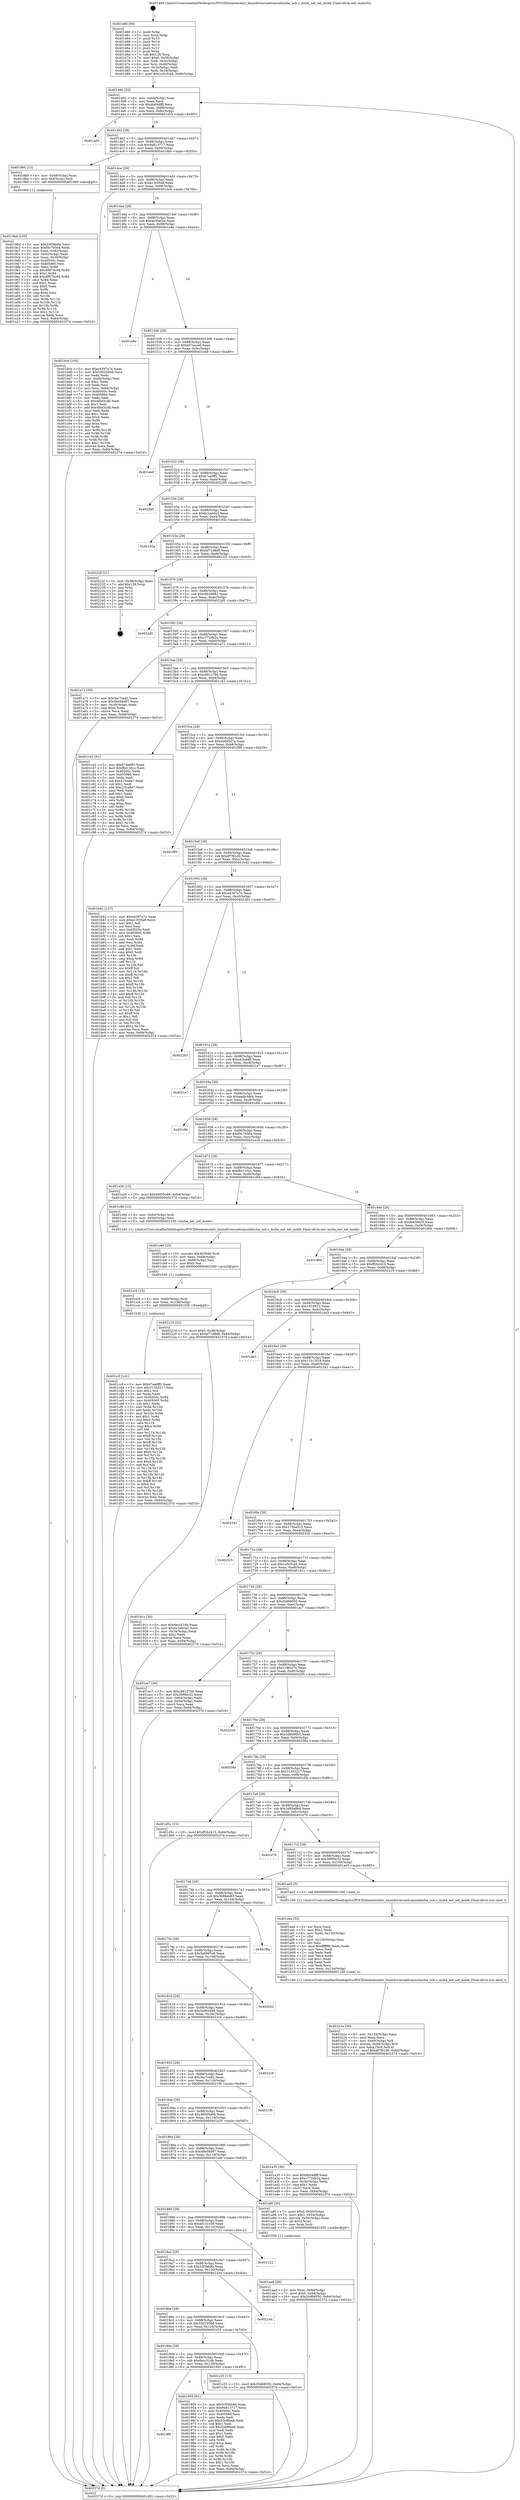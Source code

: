 digraph "0x401460" {
  label = "0x401460 (/mnt/c/Users/mathe/Desktop/tcc/POCII/binaries/extr_linuxdriversnetcanusbmcba_usb.c_mcba_net_set_mode_Final-ollvm.out::main(0))"
  labelloc = "t"
  node[shape=record]

  Entry [label="",width=0.3,height=0.3,shape=circle,fillcolor=black,style=filled]
  "0x401492" [label="{
     0x401492 [32]\l
     | [instrs]\l
     &nbsp;&nbsp;0x401492 \<+6\>: mov -0x84(%rbp),%eax\l
     &nbsp;&nbsp;0x401498 \<+2\>: mov %eax,%ecx\l
     &nbsp;&nbsp;0x40149a \<+6\>: sub $0x8b04dfff,%ecx\l
     &nbsp;&nbsp;0x4014a0 \<+6\>: mov %eax,-0x88(%rbp)\l
     &nbsp;&nbsp;0x4014a6 \<+6\>: mov %ecx,-0x8c(%rbp)\l
     &nbsp;&nbsp;0x4014ac \<+6\>: je 0000000000401a53 \<main+0x5f3\>\l
  }"]
  "0x401a53" [label="{
     0x401a53\l
  }", style=dashed]
  "0x4014b2" [label="{
     0x4014b2 [28]\l
     | [instrs]\l
     &nbsp;&nbsp;0x4014b2 \<+5\>: jmp 00000000004014b7 \<main+0x57\>\l
     &nbsp;&nbsp;0x4014b7 \<+6\>: mov -0x88(%rbp),%eax\l
     &nbsp;&nbsp;0x4014bd \<+5\>: sub $0x9a813717,%eax\l
     &nbsp;&nbsp;0x4014c2 \<+6\>: mov %eax,-0x90(%rbp)\l
     &nbsp;&nbsp;0x4014c8 \<+6\>: je 00000000004019b0 \<main+0x550\>\l
  }"]
  Exit [label="",width=0.3,height=0.3,shape=circle,fillcolor=black,style=filled,peripheries=2]
  "0x4019b0" [label="{
     0x4019b0 [13]\l
     | [instrs]\l
     &nbsp;&nbsp;0x4019b0 \<+4\>: mov -0x48(%rbp),%rax\l
     &nbsp;&nbsp;0x4019b4 \<+4\>: mov 0x8(%rax),%rdi\l
     &nbsp;&nbsp;0x4019b8 \<+5\>: call 0000000000401060 \<atoi@plt\>\l
     | [calls]\l
     &nbsp;&nbsp;0x401060 \{1\} (unknown)\l
  }"]
  "0x4014ce" [label="{
     0x4014ce [28]\l
     | [instrs]\l
     &nbsp;&nbsp;0x4014ce \<+5\>: jmp 00000000004014d3 \<main+0x73\>\l
     &nbsp;&nbsp;0x4014d3 \<+6\>: mov -0x88(%rbp),%eax\l
     &nbsp;&nbsp;0x4014d9 \<+5\>: sub $0xa13f35a6,%eax\l
     &nbsp;&nbsp;0x4014de \<+6\>: mov %eax,-0x94(%rbp)\l
     &nbsp;&nbsp;0x4014e4 \<+6\>: je 0000000000401bcb \<main+0x76b\>\l
  }"]
  "0x401ccf" [label="{
     0x401ccf [141]\l
     | [instrs]\l
     &nbsp;&nbsp;0x401ccf \<+5\>: mov $0xb7aa9ff1,%eax\l
     &nbsp;&nbsp;0x401cd4 \<+5\>: mov $0x31353217,%esi\l
     &nbsp;&nbsp;0x401cd9 \<+2\>: mov $0x1,%cl\l
     &nbsp;&nbsp;0x401cdb \<+2\>: xor %edx,%edx\l
     &nbsp;&nbsp;0x401cdd \<+8\>: mov 0x40505c,%r8d\l
     &nbsp;&nbsp;0x401ce5 \<+8\>: mov 0x405060,%r9d\l
     &nbsp;&nbsp;0x401ced \<+3\>: sub $0x1,%edx\l
     &nbsp;&nbsp;0x401cf0 \<+3\>: mov %r8d,%r10d\l
     &nbsp;&nbsp;0x401cf3 \<+3\>: add %edx,%r10d\l
     &nbsp;&nbsp;0x401cf6 \<+4\>: imul %r10d,%r8d\l
     &nbsp;&nbsp;0x401cfa \<+4\>: and $0x1,%r8d\l
     &nbsp;&nbsp;0x401cfe \<+4\>: cmp $0x0,%r8d\l
     &nbsp;&nbsp;0x401d02 \<+4\>: sete %r11b\l
     &nbsp;&nbsp;0x401d06 \<+4\>: cmp $0xa,%r9d\l
     &nbsp;&nbsp;0x401d0a \<+3\>: setl %bl\l
     &nbsp;&nbsp;0x401d0d \<+3\>: mov %r11b,%r14b\l
     &nbsp;&nbsp;0x401d10 \<+4\>: xor $0xff,%r14b\l
     &nbsp;&nbsp;0x401d14 \<+3\>: mov %bl,%r15b\l
     &nbsp;&nbsp;0x401d17 \<+4\>: xor $0xff,%r15b\l
     &nbsp;&nbsp;0x401d1b \<+3\>: xor $0x0,%cl\l
     &nbsp;&nbsp;0x401d1e \<+3\>: mov %r14b,%r12b\l
     &nbsp;&nbsp;0x401d21 \<+4\>: and $0x0,%r12b\l
     &nbsp;&nbsp;0x401d25 \<+3\>: and %cl,%r11b\l
     &nbsp;&nbsp;0x401d28 \<+3\>: mov %r15b,%r13b\l
     &nbsp;&nbsp;0x401d2b \<+4\>: and $0x0,%r13b\l
     &nbsp;&nbsp;0x401d2f \<+2\>: and %cl,%bl\l
     &nbsp;&nbsp;0x401d31 \<+3\>: or %r11b,%r12b\l
     &nbsp;&nbsp;0x401d34 \<+3\>: or %bl,%r13b\l
     &nbsp;&nbsp;0x401d37 \<+3\>: xor %r13b,%r12b\l
     &nbsp;&nbsp;0x401d3a \<+3\>: or %r15b,%r14b\l
     &nbsp;&nbsp;0x401d3d \<+4\>: xor $0xff,%r14b\l
     &nbsp;&nbsp;0x401d41 \<+3\>: or $0x0,%cl\l
     &nbsp;&nbsp;0x401d44 \<+3\>: and %cl,%r14b\l
     &nbsp;&nbsp;0x401d47 \<+3\>: or %r14b,%r12b\l
     &nbsp;&nbsp;0x401d4a \<+4\>: test $0x1,%r12b\l
     &nbsp;&nbsp;0x401d4e \<+3\>: cmovne %esi,%eax\l
     &nbsp;&nbsp;0x401d51 \<+6\>: mov %eax,-0x84(%rbp)\l
     &nbsp;&nbsp;0x401d57 \<+5\>: jmp 000000000040237d \<main+0xf1d\>\l
  }"]
  "0x401bcb" [label="{
     0x401bcb [104]\l
     | [instrs]\l
     &nbsp;&nbsp;0x401bcb \<+5\>: mov $0xe4397a7e,%eax\l
     &nbsp;&nbsp;0x401bd0 \<+5\>: mov $0x55020568,%ecx\l
     &nbsp;&nbsp;0x401bd5 \<+2\>: xor %edx,%edx\l
     &nbsp;&nbsp;0x401bd7 \<+3\>: mov -0x64(%rbp),%esi\l
     &nbsp;&nbsp;0x401bda \<+3\>: sub $0x1,%edx\l
     &nbsp;&nbsp;0x401bdd \<+2\>: sub %edx,%esi\l
     &nbsp;&nbsp;0x401bdf \<+3\>: mov %esi,-0x64(%rbp)\l
     &nbsp;&nbsp;0x401be2 \<+7\>: mov 0x40505c,%edx\l
     &nbsp;&nbsp;0x401be9 \<+7\>: mov 0x405060,%esi\l
     &nbsp;&nbsp;0x401bf0 \<+2\>: mov %edx,%edi\l
     &nbsp;&nbsp;0x401bf2 \<+6\>: sub $0x48bf3cd6,%edi\l
     &nbsp;&nbsp;0x401bf8 \<+3\>: sub $0x1,%edi\l
     &nbsp;&nbsp;0x401bfb \<+6\>: add $0x48bf3cd6,%edi\l
     &nbsp;&nbsp;0x401c01 \<+3\>: imul %edi,%edx\l
     &nbsp;&nbsp;0x401c04 \<+3\>: and $0x1,%edx\l
     &nbsp;&nbsp;0x401c07 \<+3\>: cmp $0x0,%edx\l
     &nbsp;&nbsp;0x401c0a \<+4\>: sete %r8b\l
     &nbsp;&nbsp;0x401c0e \<+3\>: cmp $0xa,%esi\l
     &nbsp;&nbsp;0x401c11 \<+4\>: setl %r9b\l
     &nbsp;&nbsp;0x401c15 \<+3\>: mov %r8b,%r10b\l
     &nbsp;&nbsp;0x401c18 \<+3\>: and %r9b,%r10b\l
     &nbsp;&nbsp;0x401c1b \<+3\>: xor %r9b,%r8b\l
     &nbsp;&nbsp;0x401c1e \<+3\>: or %r8b,%r10b\l
     &nbsp;&nbsp;0x401c21 \<+4\>: test $0x1,%r10b\l
     &nbsp;&nbsp;0x401c25 \<+3\>: cmovne %ecx,%eax\l
     &nbsp;&nbsp;0x401c28 \<+6\>: mov %eax,-0x84(%rbp)\l
     &nbsp;&nbsp;0x401c2e \<+5\>: jmp 000000000040237d \<main+0xf1d\>\l
  }"]
  "0x4014ea" [label="{
     0x4014ea [28]\l
     | [instrs]\l
     &nbsp;&nbsp;0x4014ea \<+5\>: jmp 00000000004014ef \<main+0x8f\>\l
     &nbsp;&nbsp;0x4014ef \<+6\>: mov -0x88(%rbp),%eax\l
     &nbsp;&nbsp;0x4014f5 \<+5\>: sub $0xab3f462e,%eax\l
     &nbsp;&nbsp;0x4014fa \<+6\>: mov %eax,-0x98(%rbp)\l
     &nbsp;&nbsp;0x401500 \<+6\>: je 0000000000401e8e \<main+0xa2e\>\l
  }"]
  "0x401cc0" [label="{
     0x401cc0 [15]\l
     | [instrs]\l
     &nbsp;&nbsp;0x401cc0 \<+4\>: mov -0x60(%rbp),%rdi\l
     &nbsp;&nbsp;0x401cc4 \<+6\>: mov %eax,-0x138(%rbp)\l
     &nbsp;&nbsp;0x401cca \<+5\>: call 0000000000401030 \<free@plt\>\l
     | [calls]\l
     &nbsp;&nbsp;0x401030 \{1\} (unknown)\l
  }"]
  "0x401e8e" [label="{
     0x401e8e\l
  }", style=dashed]
  "0x401506" [label="{
     0x401506 [28]\l
     | [instrs]\l
     &nbsp;&nbsp;0x401506 \<+5\>: jmp 000000000040150b \<main+0xab\>\l
     &nbsp;&nbsp;0x40150b \<+6\>: mov -0x88(%rbp),%eax\l
     &nbsp;&nbsp;0x401511 \<+5\>: sub $0xb07eece6,%eax\l
     &nbsp;&nbsp;0x401516 \<+6\>: mov %eax,-0x9c(%rbp)\l
     &nbsp;&nbsp;0x40151c \<+6\>: je 0000000000401ee9 \<main+0xa89\>\l
  }"]
  "0x401ca9" [label="{
     0x401ca9 [23]\l
     | [instrs]\l
     &nbsp;&nbsp;0x401ca9 \<+10\>: movabs $0x4030d6,%rdi\l
     &nbsp;&nbsp;0x401cb3 \<+3\>: mov %eax,-0x68(%rbp)\l
     &nbsp;&nbsp;0x401cb6 \<+3\>: mov -0x68(%rbp),%esi\l
     &nbsp;&nbsp;0x401cb9 \<+2\>: mov $0x0,%al\l
     &nbsp;&nbsp;0x401cbb \<+5\>: call 0000000000401040 \<printf@plt\>\l
     | [calls]\l
     &nbsp;&nbsp;0x401040 \{1\} (unknown)\l
  }"]
  "0x401ee9" [label="{
     0x401ee9\l
  }", style=dashed]
  "0x401522" [label="{
     0x401522 [28]\l
     | [instrs]\l
     &nbsp;&nbsp;0x401522 \<+5\>: jmp 0000000000401527 \<main+0xc7\>\l
     &nbsp;&nbsp;0x401527 \<+6\>: mov -0x88(%rbp),%eax\l
     &nbsp;&nbsp;0x40152d \<+5\>: sub $0xb7aa9ff1,%eax\l
     &nbsp;&nbsp;0x401532 \<+6\>: mov %eax,-0xa0(%rbp)\l
     &nbsp;&nbsp;0x401538 \<+6\>: je 0000000000402285 \<main+0xe25\>\l
  }"]
  "0x401b1e" [label="{
     0x401b1e [36]\l
     | [instrs]\l
     &nbsp;&nbsp;0x401b1e \<+6\>: mov -0x134(%rbp),%ecx\l
     &nbsp;&nbsp;0x401b24 \<+3\>: imul %eax,%ecx\l
     &nbsp;&nbsp;0x401b27 \<+4\>: mov -0x60(%rbp),%r8\l
     &nbsp;&nbsp;0x401b2b \<+4\>: movslq -0x64(%rbp),%r9\l
     &nbsp;&nbsp;0x401b2f \<+4\>: mov %ecx,(%r8,%r9,4)\l
     &nbsp;&nbsp;0x401b33 \<+10\>: movl $0xdf7f61d0,-0x84(%rbp)\l
     &nbsp;&nbsp;0x401b3d \<+5\>: jmp 000000000040237d \<main+0xf1d\>\l
  }"]
  "0x402285" [label="{
     0x402285\l
  }", style=dashed]
  "0x40153e" [label="{
     0x40153e [28]\l
     | [instrs]\l
     &nbsp;&nbsp;0x40153e \<+5\>: jmp 0000000000401543 \<main+0xe3\>\l
     &nbsp;&nbsp;0x401543 \<+6\>: mov -0x88(%rbp),%eax\l
     &nbsp;&nbsp;0x401549 \<+5\>: sub $0xbc2ab0a2,%eax\l
     &nbsp;&nbsp;0x40154e \<+6\>: mov %eax,-0xa4(%rbp)\l
     &nbsp;&nbsp;0x401554 \<+6\>: je 000000000040193a \<main+0x4da\>\l
  }"]
  "0x401aea" [label="{
     0x401aea [52]\l
     | [instrs]\l
     &nbsp;&nbsp;0x401aea \<+2\>: xor %ecx,%ecx\l
     &nbsp;&nbsp;0x401aec \<+5\>: mov $0x2,%edx\l
     &nbsp;&nbsp;0x401af1 \<+6\>: mov %edx,-0x130(%rbp)\l
     &nbsp;&nbsp;0x401af7 \<+1\>: cltd\l
     &nbsp;&nbsp;0x401af8 \<+6\>: mov -0x130(%rbp),%esi\l
     &nbsp;&nbsp;0x401afe \<+2\>: idiv %esi\l
     &nbsp;&nbsp;0x401b00 \<+6\>: imul $0xfffffffe,%edx,%edx\l
     &nbsp;&nbsp;0x401b06 \<+2\>: mov %ecx,%edi\l
     &nbsp;&nbsp;0x401b08 \<+2\>: sub %edx,%edi\l
     &nbsp;&nbsp;0x401b0a \<+2\>: mov %ecx,%edx\l
     &nbsp;&nbsp;0x401b0c \<+3\>: sub $0x1,%edx\l
     &nbsp;&nbsp;0x401b0f \<+2\>: add %edx,%edi\l
     &nbsp;&nbsp;0x401b11 \<+2\>: sub %edi,%ecx\l
     &nbsp;&nbsp;0x401b13 \<+6\>: mov %ecx,-0x134(%rbp)\l
     &nbsp;&nbsp;0x401b19 \<+5\>: call 0000000000401160 \<next_i\>\l
     | [calls]\l
     &nbsp;&nbsp;0x401160 \{1\} (/mnt/c/Users/mathe/Desktop/tcc/POCII/binaries/extr_linuxdriversnetcanusbmcba_usb.c_mcba_net_set_mode_Final-ollvm.out::next_i)\l
  }"]
  "0x40193a" [label="{
     0x40193a\l
  }", style=dashed]
  "0x40155a" [label="{
     0x40155a [28]\l
     | [instrs]\l
     &nbsp;&nbsp;0x40155a \<+5\>: jmp 000000000040155f \<main+0xff\>\l
     &nbsp;&nbsp;0x40155f \<+6\>: mov -0x88(%rbp),%eax\l
     &nbsp;&nbsp;0x401565 \<+5\>: sub $0xbf71d8d6,%eax\l
     &nbsp;&nbsp;0x40156a \<+6\>: mov %eax,-0xa8(%rbp)\l
     &nbsp;&nbsp;0x401570 \<+6\>: je 000000000040222f \<main+0xdcf\>\l
  }"]
  "0x401aad" [label="{
     0x401aad [26]\l
     | [instrs]\l
     &nbsp;&nbsp;0x401aad \<+4\>: mov %rax,-0x60(%rbp)\l
     &nbsp;&nbsp;0x401ab1 \<+7\>: movl $0x0,-0x64(%rbp)\l
     &nbsp;&nbsp;0x401ab8 \<+10\>: movl $0x20d68050,-0x84(%rbp)\l
     &nbsp;&nbsp;0x401ac2 \<+5\>: jmp 000000000040237d \<main+0xf1d\>\l
  }"]
  "0x40222f" [label="{
     0x40222f [21]\l
     | [instrs]\l
     &nbsp;&nbsp;0x40222f \<+3\>: mov -0x38(%rbp),%eax\l
     &nbsp;&nbsp;0x402232 \<+7\>: add $0x128,%rsp\l
     &nbsp;&nbsp;0x402239 \<+1\>: pop %rbx\l
     &nbsp;&nbsp;0x40223a \<+2\>: pop %r12\l
     &nbsp;&nbsp;0x40223c \<+2\>: pop %r13\l
     &nbsp;&nbsp;0x40223e \<+2\>: pop %r14\l
     &nbsp;&nbsp;0x402240 \<+2\>: pop %r15\l
     &nbsp;&nbsp;0x402242 \<+1\>: pop %rbp\l
     &nbsp;&nbsp;0x402243 \<+1\>: ret\l
  }"]
  "0x401576" [label="{
     0x401576 [28]\l
     | [instrs]\l
     &nbsp;&nbsp;0x401576 \<+5\>: jmp 000000000040157b \<main+0x11b\>\l
     &nbsp;&nbsp;0x40157b \<+6\>: mov -0x88(%rbp),%eax\l
     &nbsp;&nbsp;0x401581 \<+5\>: sub $0xc6b28982,%eax\l
     &nbsp;&nbsp;0x401586 \<+6\>: mov %eax,-0xac(%rbp)\l
     &nbsp;&nbsp;0x40158c \<+6\>: je 00000000004022d5 \<main+0xe75\>\l
  }"]
  "0x4019bd" [label="{
     0x4019bd [105]\l
     | [instrs]\l
     &nbsp;&nbsp;0x4019bd \<+5\>: mov $0x53f3bb8b,%ecx\l
     &nbsp;&nbsp;0x4019c2 \<+5\>: mov $0xf0c76564,%edx\l
     &nbsp;&nbsp;0x4019c7 \<+3\>: mov %eax,-0x4c(%rbp)\l
     &nbsp;&nbsp;0x4019ca \<+3\>: mov -0x4c(%rbp),%eax\l
     &nbsp;&nbsp;0x4019cd \<+3\>: mov %eax,-0x30(%rbp)\l
     &nbsp;&nbsp;0x4019d0 \<+7\>: mov 0x40505c,%eax\l
     &nbsp;&nbsp;0x4019d7 \<+7\>: mov 0x405060,%esi\l
     &nbsp;&nbsp;0x4019de \<+3\>: mov %eax,%r8d\l
     &nbsp;&nbsp;0x4019e1 \<+7\>: sub $0x48870c94,%r8d\l
     &nbsp;&nbsp;0x4019e8 \<+4\>: sub $0x1,%r8d\l
     &nbsp;&nbsp;0x4019ec \<+7\>: add $0x48870c94,%r8d\l
     &nbsp;&nbsp;0x4019f3 \<+4\>: imul %r8d,%eax\l
     &nbsp;&nbsp;0x4019f7 \<+3\>: and $0x1,%eax\l
     &nbsp;&nbsp;0x4019fa \<+3\>: cmp $0x0,%eax\l
     &nbsp;&nbsp;0x4019fd \<+4\>: sete %r9b\l
     &nbsp;&nbsp;0x401a01 \<+3\>: cmp $0xa,%esi\l
     &nbsp;&nbsp;0x401a04 \<+4\>: setl %r10b\l
     &nbsp;&nbsp;0x401a08 \<+3\>: mov %r9b,%r11b\l
     &nbsp;&nbsp;0x401a0b \<+3\>: and %r10b,%r11b\l
     &nbsp;&nbsp;0x401a0e \<+3\>: xor %r10b,%r9b\l
     &nbsp;&nbsp;0x401a11 \<+3\>: or %r9b,%r11b\l
     &nbsp;&nbsp;0x401a14 \<+4\>: test $0x1,%r11b\l
     &nbsp;&nbsp;0x401a18 \<+3\>: cmovne %edx,%ecx\l
     &nbsp;&nbsp;0x401a1b \<+6\>: mov %ecx,-0x84(%rbp)\l
     &nbsp;&nbsp;0x401a21 \<+5\>: jmp 000000000040237d \<main+0xf1d\>\l
  }"]
  "0x4022d5" [label="{
     0x4022d5\l
  }", style=dashed]
  "0x401592" [label="{
     0x401592 [28]\l
     | [instrs]\l
     &nbsp;&nbsp;0x401592 \<+5\>: jmp 0000000000401597 \<main+0x137\>\l
     &nbsp;&nbsp;0x401597 \<+6\>: mov -0x88(%rbp),%eax\l
     &nbsp;&nbsp;0x40159d \<+5\>: sub $0xc772db2a,%eax\l
     &nbsp;&nbsp;0x4015a2 \<+6\>: mov %eax,-0xb0(%rbp)\l
     &nbsp;&nbsp;0x4015a8 \<+6\>: je 0000000000401a71 \<main+0x611\>\l
  }"]
  "0x4018f6" [label="{
     0x4018f6\l
  }", style=dashed]
  "0x401a71" [label="{
     0x401a71 [30]\l
     | [instrs]\l
     &nbsp;&nbsp;0x401a71 \<+5\>: mov $0x3ec7ced2,%eax\l
     &nbsp;&nbsp;0x401a76 \<+5\>: mov $0x48e58d87,%ecx\l
     &nbsp;&nbsp;0x401a7b \<+3\>: mov -0x30(%rbp),%edx\l
     &nbsp;&nbsp;0x401a7e \<+3\>: cmp $0x0,%edx\l
     &nbsp;&nbsp;0x401a81 \<+3\>: cmove %ecx,%eax\l
     &nbsp;&nbsp;0x401a84 \<+6\>: mov %eax,-0x84(%rbp)\l
     &nbsp;&nbsp;0x401a8a \<+5\>: jmp 000000000040237d \<main+0xf1d\>\l
  }"]
  "0x4015ae" [label="{
     0x4015ae [28]\l
     | [instrs]\l
     &nbsp;&nbsp;0x4015ae \<+5\>: jmp 00000000004015b3 \<main+0x153\>\l
     &nbsp;&nbsp;0x4015b3 \<+6\>: mov -0x88(%rbp),%eax\l
     &nbsp;&nbsp;0x4015b9 \<+5\>: sub $0xc8812766,%eax\l
     &nbsp;&nbsp;0x4015be \<+6\>: mov %eax,-0xb4(%rbp)\l
     &nbsp;&nbsp;0x4015c4 \<+6\>: je 0000000000401c42 \<main+0x7e2\>\l
  }"]
  "0x401955" [label="{
     0x401955 [91]\l
     | [instrs]\l
     &nbsp;&nbsp;0x401955 \<+5\>: mov $0x53f3bb8b,%eax\l
     &nbsp;&nbsp;0x40195a \<+5\>: mov $0x9a813717,%ecx\l
     &nbsp;&nbsp;0x40195f \<+7\>: mov 0x40505c,%edx\l
     &nbsp;&nbsp;0x401966 \<+7\>: mov 0x405060,%esi\l
     &nbsp;&nbsp;0x40196d \<+2\>: mov %edx,%edi\l
     &nbsp;&nbsp;0x40196f \<+6\>: add $0x52bf8be8,%edi\l
     &nbsp;&nbsp;0x401975 \<+3\>: sub $0x1,%edi\l
     &nbsp;&nbsp;0x401978 \<+6\>: sub $0x52bf8be8,%edi\l
     &nbsp;&nbsp;0x40197e \<+3\>: imul %edi,%edx\l
     &nbsp;&nbsp;0x401981 \<+3\>: and $0x1,%edx\l
     &nbsp;&nbsp;0x401984 \<+3\>: cmp $0x0,%edx\l
     &nbsp;&nbsp;0x401987 \<+4\>: sete %r8b\l
     &nbsp;&nbsp;0x40198b \<+3\>: cmp $0xa,%esi\l
     &nbsp;&nbsp;0x40198e \<+4\>: setl %r9b\l
     &nbsp;&nbsp;0x401992 \<+3\>: mov %r8b,%r10b\l
     &nbsp;&nbsp;0x401995 \<+3\>: and %r9b,%r10b\l
     &nbsp;&nbsp;0x401998 \<+3\>: xor %r9b,%r8b\l
     &nbsp;&nbsp;0x40199b \<+3\>: or %r8b,%r10b\l
     &nbsp;&nbsp;0x40199e \<+4\>: test $0x1,%r10b\l
     &nbsp;&nbsp;0x4019a2 \<+3\>: cmovne %ecx,%eax\l
     &nbsp;&nbsp;0x4019a5 \<+6\>: mov %eax,-0x84(%rbp)\l
     &nbsp;&nbsp;0x4019ab \<+5\>: jmp 000000000040237d \<main+0xf1d\>\l
  }"]
  "0x401c42" [label="{
     0x401c42 [91]\l
     | [instrs]\l
     &nbsp;&nbsp;0x401c42 \<+5\>: mov $0xb7aa9ff1,%eax\l
     &nbsp;&nbsp;0x401c47 \<+5\>: mov $0xf84133cc,%ecx\l
     &nbsp;&nbsp;0x401c4c \<+7\>: mov 0x40505c,%edx\l
     &nbsp;&nbsp;0x401c53 \<+7\>: mov 0x405060,%esi\l
     &nbsp;&nbsp;0x401c5a \<+2\>: mov %edx,%edi\l
     &nbsp;&nbsp;0x401c5c \<+6\>: sub $0x21fca8e7,%edi\l
     &nbsp;&nbsp;0x401c62 \<+3\>: sub $0x1,%edi\l
     &nbsp;&nbsp;0x401c65 \<+6\>: add $0x21fca8e7,%edi\l
     &nbsp;&nbsp;0x401c6b \<+3\>: imul %edi,%edx\l
     &nbsp;&nbsp;0x401c6e \<+3\>: and $0x1,%edx\l
     &nbsp;&nbsp;0x401c71 \<+3\>: cmp $0x0,%edx\l
     &nbsp;&nbsp;0x401c74 \<+4\>: sete %r8b\l
     &nbsp;&nbsp;0x401c78 \<+3\>: cmp $0xa,%esi\l
     &nbsp;&nbsp;0x401c7b \<+4\>: setl %r9b\l
     &nbsp;&nbsp;0x401c7f \<+3\>: mov %r8b,%r10b\l
     &nbsp;&nbsp;0x401c82 \<+3\>: and %r9b,%r10b\l
     &nbsp;&nbsp;0x401c85 \<+3\>: xor %r9b,%r8b\l
     &nbsp;&nbsp;0x401c88 \<+3\>: or %r8b,%r10b\l
     &nbsp;&nbsp;0x401c8b \<+4\>: test $0x1,%r10b\l
     &nbsp;&nbsp;0x401c8f \<+3\>: cmovne %ecx,%eax\l
     &nbsp;&nbsp;0x401c92 \<+6\>: mov %eax,-0x84(%rbp)\l
     &nbsp;&nbsp;0x401c98 \<+5\>: jmp 000000000040237d \<main+0xf1d\>\l
  }"]
  "0x4015ca" [label="{
     0x4015ca [28]\l
     | [instrs]\l
     &nbsp;&nbsp;0x4015ca \<+5\>: jmp 00000000004015cf \<main+0x16f\>\l
     &nbsp;&nbsp;0x4015cf \<+6\>: mov -0x88(%rbp),%eax\l
     &nbsp;&nbsp;0x4015d5 \<+5\>: sub $0xdadd5d7a,%eax\l
     &nbsp;&nbsp;0x4015da \<+6\>: mov %eax,-0xb8(%rbp)\l
     &nbsp;&nbsp;0x4015e0 \<+6\>: je 0000000000401f99 \<main+0xb39\>\l
  }"]
  "0x4018da" [label="{
     0x4018da [28]\l
     | [instrs]\l
     &nbsp;&nbsp;0x4018da \<+5\>: jmp 00000000004018df \<main+0x47f\>\l
     &nbsp;&nbsp;0x4018df \<+6\>: mov -0x88(%rbp),%eax\l
     &nbsp;&nbsp;0x4018e5 \<+5\>: sub $0x6ecc51db,%eax\l
     &nbsp;&nbsp;0x4018ea \<+6\>: mov %eax,-0x128(%rbp)\l
     &nbsp;&nbsp;0x4018f0 \<+6\>: je 0000000000401955 \<main+0x4f5\>\l
  }"]
  "0x401f99" [label="{
     0x401f99\l
  }", style=dashed]
  "0x4015e6" [label="{
     0x4015e6 [28]\l
     | [instrs]\l
     &nbsp;&nbsp;0x4015e6 \<+5\>: jmp 00000000004015eb \<main+0x18b\>\l
     &nbsp;&nbsp;0x4015eb \<+6\>: mov -0x88(%rbp),%eax\l
     &nbsp;&nbsp;0x4015f1 \<+5\>: sub $0xdf7f61d0,%eax\l
     &nbsp;&nbsp;0x4015f6 \<+6\>: mov %eax,-0xbc(%rbp)\l
     &nbsp;&nbsp;0x4015fc \<+6\>: je 0000000000401b42 \<main+0x6e2\>\l
  }"]
  "0x401c33" [label="{
     0x401c33 [15]\l
     | [instrs]\l
     &nbsp;&nbsp;0x401c33 \<+10\>: movl $0x20d68050,-0x84(%rbp)\l
     &nbsp;&nbsp;0x401c3d \<+5\>: jmp 000000000040237d \<main+0xf1d\>\l
  }"]
  "0x401b42" [label="{
     0x401b42 [137]\l
     | [instrs]\l
     &nbsp;&nbsp;0x401b42 \<+5\>: mov $0xe4397a7e,%eax\l
     &nbsp;&nbsp;0x401b47 \<+5\>: mov $0xa13f35a6,%ecx\l
     &nbsp;&nbsp;0x401b4c \<+2\>: mov $0x1,%dl\l
     &nbsp;&nbsp;0x401b4e \<+2\>: xor %esi,%esi\l
     &nbsp;&nbsp;0x401b50 \<+7\>: mov 0x40505c,%edi\l
     &nbsp;&nbsp;0x401b57 \<+8\>: mov 0x405060,%r8d\l
     &nbsp;&nbsp;0x401b5f \<+3\>: sub $0x1,%esi\l
     &nbsp;&nbsp;0x401b62 \<+3\>: mov %edi,%r9d\l
     &nbsp;&nbsp;0x401b65 \<+3\>: add %esi,%r9d\l
     &nbsp;&nbsp;0x401b68 \<+4\>: imul %r9d,%edi\l
     &nbsp;&nbsp;0x401b6c \<+3\>: and $0x1,%edi\l
     &nbsp;&nbsp;0x401b6f \<+3\>: cmp $0x0,%edi\l
     &nbsp;&nbsp;0x401b72 \<+4\>: sete %r10b\l
     &nbsp;&nbsp;0x401b76 \<+4\>: cmp $0xa,%r8d\l
     &nbsp;&nbsp;0x401b7a \<+4\>: setl %r11b\l
     &nbsp;&nbsp;0x401b7e \<+3\>: mov %r10b,%bl\l
     &nbsp;&nbsp;0x401b81 \<+3\>: xor $0xff,%bl\l
     &nbsp;&nbsp;0x401b84 \<+3\>: mov %r11b,%r14b\l
     &nbsp;&nbsp;0x401b87 \<+4\>: xor $0xff,%r14b\l
     &nbsp;&nbsp;0x401b8b \<+3\>: xor $0x1,%dl\l
     &nbsp;&nbsp;0x401b8e \<+3\>: mov %bl,%r15b\l
     &nbsp;&nbsp;0x401b91 \<+4\>: and $0xff,%r15b\l
     &nbsp;&nbsp;0x401b95 \<+3\>: and %dl,%r10b\l
     &nbsp;&nbsp;0x401b98 \<+3\>: mov %r14b,%r12b\l
     &nbsp;&nbsp;0x401b9b \<+4\>: and $0xff,%r12b\l
     &nbsp;&nbsp;0x401b9f \<+3\>: and %dl,%r11b\l
     &nbsp;&nbsp;0x401ba2 \<+3\>: or %r10b,%r15b\l
     &nbsp;&nbsp;0x401ba5 \<+3\>: or %r11b,%r12b\l
     &nbsp;&nbsp;0x401ba8 \<+3\>: xor %r12b,%r15b\l
     &nbsp;&nbsp;0x401bab \<+3\>: or %r14b,%bl\l
     &nbsp;&nbsp;0x401bae \<+3\>: xor $0xff,%bl\l
     &nbsp;&nbsp;0x401bb1 \<+3\>: or $0x1,%dl\l
     &nbsp;&nbsp;0x401bb4 \<+2\>: and %dl,%bl\l
     &nbsp;&nbsp;0x401bb6 \<+3\>: or %bl,%r15b\l
     &nbsp;&nbsp;0x401bb9 \<+4\>: test $0x1,%r15b\l
     &nbsp;&nbsp;0x401bbd \<+3\>: cmovne %ecx,%eax\l
     &nbsp;&nbsp;0x401bc0 \<+6\>: mov %eax,-0x84(%rbp)\l
     &nbsp;&nbsp;0x401bc6 \<+5\>: jmp 000000000040237d \<main+0xf1d\>\l
  }"]
  "0x401602" [label="{
     0x401602 [28]\l
     | [instrs]\l
     &nbsp;&nbsp;0x401602 \<+5\>: jmp 0000000000401607 \<main+0x1a7\>\l
     &nbsp;&nbsp;0x401607 \<+6\>: mov -0x88(%rbp),%eax\l
     &nbsp;&nbsp;0x40160d \<+5\>: sub $0xe4397a7e,%eax\l
     &nbsp;&nbsp;0x401612 \<+6\>: mov %eax,-0xc0(%rbp)\l
     &nbsp;&nbsp;0x401618 \<+6\>: je 0000000000402263 \<main+0xe03\>\l
  }"]
  "0x4018be" [label="{
     0x4018be [28]\l
     | [instrs]\l
     &nbsp;&nbsp;0x4018be \<+5\>: jmp 00000000004018c3 \<main+0x463\>\l
     &nbsp;&nbsp;0x4018c3 \<+6\>: mov -0x88(%rbp),%eax\l
     &nbsp;&nbsp;0x4018c9 \<+5\>: sub $0x55020568,%eax\l
     &nbsp;&nbsp;0x4018ce \<+6\>: mov %eax,-0x124(%rbp)\l
     &nbsp;&nbsp;0x4018d4 \<+6\>: je 0000000000401c33 \<main+0x7d3\>\l
  }"]
  "0x402263" [label="{
     0x402263\l
  }", style=dashed]
  "0x40161e" [label="{
     0x40161e [28]\l
     | [instrs]\l
     &nbsp;&nbsp;0x40161e \<+5\>: jmp 0000000000401623 \<main+0x1c3\>\l
     &nbsp;&nbsp;0x401623 \<+6\>: mov -0x88(%rbp),%eax\l
     &nbsp;&nbsp;0x401629 \<+5\>: sub $0xe43eddff,%eax\l
     &nbsp;&nbsp;0x40162e \<+6\>: mov %eax,-0xc4(%rbp)\l
     &nbsp;&nbsp;0x401634 \<+6\>: je 00000000004021e7 \<main+0xd87\>\l
  }"]
  "0x402244" [label="{
     0x402244\l
  }", style=dashed]
  "0x4021e7" [label="{
     0x4021e7\l
  }", style=dashed]
  "0x40163a" [label="{
     0x40163a [28]\l
     | [instrs]\l
     &nbsp;&nbsp;0x40163a \<+5\>: jmp 000000000040163f \<main+0x1df\>\l
     &nbsp;&nbsp;0x40163f \<+6\>: mov -0x88(%rbp),%eax\l
     &nbsp;&nbsp;0x401645 \<+5\>: sub $0xeadb3d64,%eax\l
     &nbsp;&nbsp;0x40164a \<+6\>: mov %eax,-0xc8(%rbp)\l
     &nbsp;&nbsp;0x401650 \<+6\>: je 0000000000401dfe \<main+0x99e\>\l
  }"]
  "0x4018a2" [label="{
     0x4018a2 [28]\l
     | [instrs]\l
     &nbsp;&nbsp;0x4018a2 \<+5\>: jmp 00000000004018a7 \<main+0x447\>\l
     &nbsp;&nbsp;0x4018a7 \<+6\>: mov -0x88(%rbp),%eax\l
     &nbsp;&nbsp;0x4018ad \<+5\>: sub $0x53f3bb8b,%eax\l
     &nbsp;&nbsp;0x4018b2 \<+6\>: mov %eax,-0x120(%rbp)\l
     &nbsp;&nbsp;0x4018b8 \<+6\>: je 0000000000402244 \<main+0xde4\>\l
  }"]
  "0x401dfe" [label="{
     0x401dfe\l
  }", style=dashed]
  "0x401656" [label="{
     0x401656 [28]\l
     | [instrs]\l
     &nbsp;&nbsp;0x401656 \<+5\>: jmp 000000000040165b \<main+0x1fb\>\l
     &nbsp;&nbsp;0x40165b \<+6\>: mov -0x88(%rbp),%eax\l
     &nbsp;&nbsp;0x401661 \<+5\>: sub $0xf0c76564,%eax\l
     &nbsp;&nbsp;0x401666 \<+6\>: mov %eax,-0xcc(%rbp)\l
     &nbsp;&nbsp;0x40166c \<+6\>: je 0000000000401a26 \<main+0x5c6\>\l
  }"]
  "0x402122" [label="{
     0x402122\l
  }", style=dashed]
  "0x401a26" [label="{
     0x401a26 [15]\l
     | [instrs]\l
     &nbsp;&nbsp;0x401a26 \<+10\>: movl $0x46005e66,-0x84(%rbp)\l
     &nbsp;&nbsp;0x401a30 \<+5\>: jmp 000000000040237d \<main+0xf1d\>\l
  }"]
  "0x401672" [label="{
     0x401672 [28]\l
     | [instrs]\l
     &nbsp;&nbsp;0x401672 \<+5\>: jmp 0000000000401677 \<main+0x217\>\l
     &nbsp;&nbsp;0x401677 \<+6\>: mov -0x88(%rbp),%eax\l
     &nbsp;&nbsp;0x40167d \<+5\>: sub $0xf84133cc,%eax\l
     &nbsp;&nbsp;0x401682 \<+6\>: mov %eax,-0xd0(%rbp)\l
     &nbsp;&nbsp;0x401688 \<+6\>: je 0000000000401c9d \<main+0x83d\>\l
  }"]
  "0x401886" [label="{
     0x401886 [28]\l
     | [instrs]\l
     &nbsp;&nbsp;0x401886 \<+5\>: jmp 000000000040188b \<main+0x42b\>\l
     &nbsp;&nbsp;0x40188b \<+6\>: mov -0x88(%rbp),%eax\l
     &nbsp;&nbsp;0x401891 \<+5\>: sub $0x4f131c59,%eax\l
     &nbsp;&nbsp;0x401896 \<+6\>: mov %eax,-0x11c(%rbp)\l
     &nbsp;&nbsp;0x40189c \<+6\>: je 0000000000402122 \<main+0xcc2\>\l
  }"]
  "0x401c9d" [label="{
     0x401c9d [12]\l
     | [instrs]\l
     &nbsp;&nbsp;0x401c9d \<+4\>: mov -0x60(%rbp),%rdi\l
     &nbsp;&nbsp;0x401ca1 \<+3\>: mov -0x50(%rbp),%esi\l
     &nbsp;&nbsp;0x401ca4 \<+5\>: call 0000000000401240 \<mcba_net_set_mode\>\l
     | [calls]\l
     &nbsp;&nbsp;0x401240 \{1\} (/mnt/c/Users/mathe/Desktop/tcc/POCII/binaries/extr_linuxdriversnetcanusbmcba_usb.c_mcba_net_set_mode_Final-ollvm.out::mcba_net_set_mode)\l
  }"]
  "0x40168e" [label="{
     0x40168e [28]\l
     | [instrs]\l
     &nbsp;&nbsp;0x40168e \<+5\>: jmp 0000000000401693 \<main+0x233\>\l
     &nbsp;&nbsp;0x401693 \<+6\>: mov -0x88(%rbp),%eax\l
     &nbsp;&nbsp;0x401699 \<+5\>: sub $0xfe439dc9,%eax\l
     &nbsp;&nbsp;0x40169e \<+6\>: mov %eax,-0xd4(%rbp)\l
     &nbsp;&nbsp;0x4016a4 \<+6\>: je 0000000000401d6b \<main+0x90b\>\l
  }"]
  "0x401a8f" [label="{
     0x401a8f [30]\l
     | [instrs]\l
     &nbsp;&nbsp;0x401a8f \<+7\>: movl $0x0,-0x50(%rbp)\l
     &nbsp;&nbsp;0x401a96 \<+7\>: movl $0x1,-0x54(%rbp)\l
     &nbsp;&nbsp;0x401a9d \<+4\>: movslq -0x54(%rbp),%rax\l
     &nbsp;&nbsp;0x401aa1 \<+4\>: shl $0x2,%rax\l
     &nbsp;&nbsp;0x401aa5 \<+3\>: mov %rax,%rdi\l
     &nbsp;&nbsp;0x401aa8 \<+5\>: call 0000000000401050 \<malloc@plt\>\l
     | [calls]\l
     &nbsp;&nbsp;0x401050 \{1\} (unknown)\l
  }"]
  "0x401d6b" [label="{
     0x401d6b\l
  }", style=dashed]
  "0x4016aa" [label="{
     0x4016aa [28]\l
     | [instrs]\l
     &nbsp;&nbsp;0x4016aa \<+5\>: jmp 00000000004016af \<main+0x24f\>\l
     &nbsp;&nbsp;0x4016af \<+6\>: mov -0x88(%rbp),%eax\l
     &nbsp;&nbsp;0x4016b5 \<+5\>: sub $0xff2b2415,%eax\l
     &nbsp;&nbsp;0x4016ba \<+6\>: mov %eax,-0xd8(%rbp)\l
     &nbsp;&nbsp;0x4016c0 \<+6\>: je 0000000000402219 \<main+0xdb9\>\l
  }"]
  "0x40186a" [label="{
     0x40186a [28]\l
     | [instrs]\l
     &nbsp;&nbsp;0x40186a \<+5\>: jmp 000000000040186f \<main+0x40f\>\l
     &nbsp;&nbsp;0x40186f \<+6\>: mov -0x88(%rbp),%eax\l
     &nbsp;&nbsp;0x401875 \<+5\>: sub $0x48e58d87,%eax\l
     &nbsp;&nbsp;0x40187a \<+6\>: mov %eax,-0x118(%rbp)\l
     &nbsp;&nbsp;0x401880 \<+6\>: je 0000000000401a8f \<main+0x62f\>\l
  }"]
  "0x402219" [label="{
     0x402219 [22]\l
     | [instrs]\l
     &nbsp;&nbsp;0x402219 \<+7\>: movl $0x0,-0x38(%rbp)\l
     &nbsp;&nbsp;0x402220 \<+10\>: movl $0xbf71d8d6,-0x84(%rbp)\l
     &nbsp;&nbsp;0x40222a \<+5\>: jmp 000000000040237d \<main+0xf1d\>\l
  }"]
  "0x4016c6" [label="{
     0x4016c6 [28]\l
     | [instrs]\l
     &nbsp;&nbsp;0x4016c6 \<+5\>: jmp 00000000004016cb \<main+0x26b\>\l
     &nbsp;&nbsp;0x4016cb \<+6\>: mov -0x88(%rbp),%eax\l
     &nbsp;&nbsp;0x4016d1 \<+5\>: sub $0x1918912,%eax\l
     &nbsp;&nbsp;0x4016d6 \<+6\>: mov %eax,-0xdc(%rbp)\l
     &nbsp;&nbsp;0x4016dc \<+6\>: je 0000000000401da3 \<main+0x943\>\l
  }"]
  "0x401a35" [label="{
     0x401a35 [30]\l
     | [instrs]\l
     &nbsp;&nbsp;0x401a35 \<+5\>: mov $0x8b04dfff,%eax\l
     &nbsp;&nbsp;0x401a3a \<+5\>: mov $0xc772db2a,%ecx\l
     &nbsp;&nbsp;0x401a3f \<+3\>: mov -0x30(%rbp),%edx\l
     &nbsp;&nbsp;0x401a42 \<+3\>: cmp $0x1,%edx\l
     &nbsp;&nbsp;0x401a45 \<+3\>: cmovl %ecx,%eax\l
     &nbsp;&nbsp;0x401a48 \<+6\>: mov %eax,-0x84(%rbp)\l
     &nbsp;&nbsp;0x401a4e \<+5\>: jmp 000000000040237d \<main+0xf1d\>\l
  }"]
  "0x401da3" [label="{
     0x401da3\l
  }", style=dashed]
  "0x4016e2" [label="{
     0x4016e2 [28]\l
     | [instrs]\l
     &nbsp;&nbsp;0x4016e2 \<+5\>: jmp 00000000004016e7 \<main+0x287\>\l
     &nbsp;&nbsp;0x4016e7 \<+6\>: mov -0x88(%rbp),%eax\l
     &nbsp;&nbsp;0x4016ed \<+5\>: sub $0x11b12f19,%eax\l
     &nbsp;&nbsp;0x4016f2 \<+6\>: mov %eax,-0xe0(%rbp)\l
     &nbsp;&nbsp;0x4016f8 \<+6\>: je 0000000000402341 \<main+0xee1\>\l
  }"]
  "0x40184e" [label="{
     0x40184e [28]\l
     | [instrs]\l
     &nbsp;&nbsp;0x40184e \<+5\>: jmp 0000000000401853 \<main+0x3f3\>\l
     &nbsp;&nbsp;0x401853 \<+6\>: mov -0x88(%rbp),%eax\l
     &nbsp;&nbsp;0x401859 \<+5\>: sub $0x46005e66,%eax\l
     &nbsp;&nbsp;0x40185e \<+6\>: mov %eax,-0x114(%rbp)\l
     &nbsp;&nbsp;0x401864 \<+6\>: je 0000000000401a35 \<main+0x5d5\>\l
  }"]
  "0x402341" [label="{
     0x402341\l
  }", style=dashed]
  "0x4016fe" [label="{
     0x4016fe [28]\l
     | [instrs]\l
     &nbsp;&nbsp;0x4016fe \<+5\>: jmp 0000000000401703 \<main+0x2a3\>\l
     &nbsp;&nbsp;0x401703 \<+6\>: mov -0x88(%rbp),%eax\l
     &nbsp;&nbsp;0x401709 \<+5\>: sub $0x1756a515,%eax\l
     &nbsp;&nbsp;0x40170e \<+6\>: mov %eax,-0xe4(%rbp)\l
     &nbsp;&nbsp;0x401714 \<+6\>: je 0000000000402325 \<main+0xec5\>\l
  }"]
  "0x4021f6" [label="{
     0x4021f6\l
  }", style=dashed]
  "0x402325" [label="{
     0x402325\l
  }", style=dashed]
  "0x40171a" [label="{
     0x40171a [28]\l
     | [instrs]\l
     &nbsp;&nbsp;0x40171a \<+5\>: jmp 000000000040171f \<main+0x2bf\>\l
     &nbsp;&nbsp;0x40171f \<+6\>: mov -0x88(%rbp),%eax\l
     &nbsp;&nbsp;0x401725 \<+5\>: sub $0x1a5c5ca4,%eax\l
     &nbsp;&nbsp;0x40172a \<+6\>: mov %eax,-0xe8(%rbp)\l
     &nbsp;&nbsp;0x401730 \<+6\>: je 000000000040191c \<main+0x4bc\>\l
  }"]
  "0x401832" [label="{
     0x401832 [28]\l
     | [instrs]\l
     &nbsp;&nbsp;0x401832 \<+5\>: jmp 0000000000401837 \<main+0x3d7\>\l
     &nbsp;&nbsp;0x401837 \<+6\>: mov -0x88(%rbp),%eax\l
     &nbsp;&nbsp;0x40183d \<+5\>: sub $0x3ec7ced2,%eax\l
     &nbsp;&nbsp;0x401842 \<+6\>: mov %eax,-0x110(%rbp)\l
     &nbsp;&nbsp;0x401848 \<+6\>: je 00000000004021f6 \<main+0xd96\>\l
  }"]
  "0x40191c" [label="{
     0x40191c [30]\l
     | [instrs]\l
     &nbsp;&nbsp;0x40191c \<+5\>: mov $0x6ecc51db,%eax\l
     &nbsp;&nbsp;0x401921 \<+5\>: mov $0xbc2ab0a2,%ecx\l
     &nbsp;&nbsp;0x401926 \<+3\>: mov -0x34(%rbp),%edx\l
     &nbsp;&nbsp;0x401929 \<+3\>: cmp $0x2,%edx\l
     &nbsp;&nbsp;0x40192c \<+3\>: cmovne %ecx,%eax\l
     &nbsp;&nbsp;0x40192f \<+6\>: mov %eax,-0x84(%rbp)\l
     &nbsp;&nbsp;0x401935 \<+5\>: jmp 000000000040237d \<main+0xf1d\>\l
  }"]
  "0x401736" [label="{
     0x401736 [28]\l
     | [instrs]\l
     &nbsp;&nbsp;0x401736 \<+5\>: jmp 000000000040173b \<main+0x2db\>\l
     &nbsp;&nbsp;0x40173b \<+6\>: mov -0x88(%rbp),%eax\l
     &nbsp;&nbsp;0x401741 \<+5\>: sub $0x20d68050,%eax\l
     &nbsp;&nbsp;0x401746 \<+6\>: mov %eax,-0xec(%rbp)\l
     &nbsp;&nbsp;0x40174c \<+6\>: je 0000000000401ac7 \<main+0x667\>\l
  }"]
  "0x40237d" [label="{
     0x40237d [5]\l
     | [instrs]\l
     &nbsp;&nbsp;0x40237d \<+5\>: jmp 0000000000401492 \<main+0x32\>\l
  }"]
  "0x401460" [label="{
     0x401460 [50]\l
     | [instrs]\l
     &nbsp;&nbsp;0x401460 \<+1\>: push %rbp\l
     &nbsp;&nbsp;0x401461 \<+3\>: mov %rsp,%rbp\l
     &nbsp;&nbsp;0x401464 \<+2\>: push %r15\l
     &nbsp;&nbsp;0x401466 \<+2\>: push %r14\l
     &nbsp;&nbsp;0x401468 \<+2\>: push %r13\l
     &nbsp;&nbsp;0x40146a \<+2\>: push %r12\l
     &nbsp;&nbsp;0x40146c \<+1\>: push %rbx\l
     &nbsp;&nbsp;0x40146d \<+7\>: sub $0x128,%rsp\l
     &nbsp;&nbsp;0x401474 \<+7\>: movl $0x0,-0x38(%rbp)\l
     &nbsp;&nbsp;0x40147b \<+3\>: mov %edi,-0x3c(%rbp)\l
     &nbsp;&nbsp;0x40147e \<+4\>: mov %rsi,-0x48(%rbp)\l
     &nbsp;&nbsp;0x401482 \<+3\>: mov -0x3c(%rbp),%edi\l
     &nbsp;&nbsp;0x401485 \<+3\>: mov %edi,-0x34(%rbp)\l
     &nbsp;&nbsp;0x401488 \<+10\>: movl $0x1a5c5ca4,-0x84(%rbp)\l
  }"]
  "0x4022c6" [label="{
     0x4022c6\l
  }", style=dashed]
  "0x401ac7" [label="{
     0x401ac7 [30]\l
     | [instrs]\l
     &nbsp;&nbsp;0x401ac7 \<+5\>: mov $0xc8812766,%eax\l
     &nbsp;&nbsp;0x401acc \<+5\>: mov $0x39f0bc32,%ecx\l
     &nbsp;&nbsp;0x401ad1 \<+3\>: mov -0x64(%rbp),%edx\l
     &nbsp;&nbsp;0x401ad4 \<+3\>: cmp -0x54(%rbp),%edx\l
     &nbsp;&nbsp;0x401ad7 \<+3\>: cmovl %ecx,%eax\l
     &nbsp;&nbsp;0x401ada \<+6\>: mov %eax,-0x84(%rbp)\l
     &nbsp;&nbsp;0x401ae0 \<+5\>: jmp 000000000040237d \<main+0xf1d\>\l
  }"]
  "0x401752" [label="{
     0x401752 [28]\l
     | [instrs]\l
     &nbsp;&nbsp;0x401752 \<+5\>: jmp 0000000000401757 \<main+0x2f7\>\l
     &nbsp;&nbsp;0x401757 \<+6\>: mov -0x88(%rbp),%eax\l
     &nbsp;&nbsp;0x40175d \<+5\>: sub $0x2196cc7e,%eax\l
     &nbsp;&nbsp;0x401762 \<+6\>: mov %eax,-0xf0(%rbp)\l
     &nbsp;&nbsp;0x401768 \<+6\>: je 0000000000402205 \<main+0xda5\>\l
  }"]
  "0x401816" [label="{
     0x401816 [28]\l
     | [instrs]\l
     &nbsp;&nbsp;0x401816 \<+5\>: jmp 000000000040181b \<main+0x3bb\>\l
     &nbsp;&nbsp;0x40181b \<+6\>: mov -0x88(%rbp),%eax\l
     &nbsp;&nbsp;0x401821 \<+5\>: sub $0x3e962d48,%eax\l
     &nbsp;&nbsp;0x401826 \<+6\>: mov %eax,-0x10c(%rbp)\l
     &nbsp;&nbsp;0x40182c \<+6\>: je 00000000004022c6 \<main+0xe66\>\l
  }"]
  "0x402205" [label="{
     0x402205\l
  }", style=dashed]
  "0x40176e" [label="{
     0x40176e [28]\l
     | [instrs]\l
     &nbsp;&nbsp;0x40176e \<+5\>: jmp 0000000000401773 \<main+0x313\>\l
     &nbsp;&nbsp;0x401773 \<+6\>: mov -0x88(%rbp),%eax\l
     &nbsp;&nbsp;0x401779 \<+5\>: sub $0x2dbb96b5,%eax\l
     &nbsp;&nbsp;0x40177e \<+6\>: mov %eax,-0xf4(%rbp)\l
     &nbsp;&nbsp;0x401784 \<+6\>: je 000000000040208a \<main+0xc2a\>\l
  }"]
  "0x402022" [label="{
     0x402022\l
  }", style=dashed]
  "0x40208a" [label="{
     0x40208a\l
  }", style=dashed]
  "0x40178a" [label="{
     0x40178a [28]\l
     | [instrs]\l
     &nbsp;&nbsp;0x40178a \<+5\>: jmp 000000000040178f \<main+0x32f\>\l
     &nbsp;&nbsp;0x40178f \<+6\>: mov -0x88(%rbp),%eax\l
     &nbsp;&nbsp;0x401795 \<+5\>: sub $0x31353217,%eax\l
     &nbsp;&nbsp;0x40179a \<+6\>: mov %eax,-0xf8(%rbp)\l
     &nbsp;&nbsp;0x4017a0 \<+6\>: je 0000000000401d5c \<main+0x8fc\>\l
  }"]
  "0x4017fa" [label="{
     0x4017fa [28]\l
     | [instrs]\l
     &nbsp;&nbsp;0x4017fa \<+5\>: jmp 00000000004017ff \<main+0x39f\>\l
     &nbsp;&nbsp;0x4017ff \<+6\>: mov -0x88(%rbp),%eax\l
     &nbsp;&nbsp;0x401805 \<+5\>: sub $0x3e6997e6,%eax\l
     &nbsp;&nbsp;0x40180a \<+6\>: mov %eax,-0x108(%rbp)\l
     &nbsp;&nbsp;0x401810 \<+6\>: je 0000000000402022 \<main+0xbc2\>\l
  }"]
  "0x401d5c" [label="{
     0x401d5c [15]\l
     | [instrs]\l
     &nbsp;&nbsp;0x401d5c \<+10\>: movl $0xff2b2415,-0x84(%rbp)\l
     &nbsp;&nbsp;0x401d66 \<+5\>: jmp 000000000040237d \<main+0xf1d\>\l
  }"]
  "0x4017a6" [label="{
     0x4017a6 [28]\l
     | [instrs]\l
     &nbsp;&nbsp;0x4017a6 \<+5\>: jmp 00000000004017ab \<main+0x34b\>\l
     &nbsp;&nbsp;0x4017ab \<+6\>: mov -0x88(%rbp),%eax\l
     &nbsp;&nbsp;0x4017b1 \<+5\>: sub $0x3495a86d,%eax\l
     &nbsp;&nbsp;0x4017b6 \<+6\>: mov %eax,-0xfc(%rbp)\l
     &nbsp;&nbsp;0x4017bc \<+6\>: je 0000000000401e70 \<main+0xa10\>\l
  }"]
  "0x401f8a" [label="{
     0x401f8a\l
  }", style=dashed]
  "0x401e70" [label="{
     0x401e70\l
  }", style=dashed]
  "0x4017c2" [label="{
     0x4017c2 [28]\l
     | [instrs]\l
     &nbsp;&nbsp;0x4017c2 \<+5\>: jmp 00000000004017c7 \<main+0x367\>\l
     &nbsp;&nbsp;0x4017c7 \<+6\>: mov -0x88(%rbp),%eax\l
     &nbsp;&nbsp;0x4017cd \<+5\>: sub $0x39f0bc32,%eax\l
     &nbsp;&nbsp;0x4017d2 \<+6\>: mov %eax,-0x100(%rbp)\l
     &nbsp;&nbsp;0x4017d8 \<+6\>: je 0000000000401ae5 \<main+0x685\>\l
  }"]
  "0x4017de" [label="{
     0x4017de [28]\l
     | [instrs]\l
     &nbsp;&nbsp;0x4017de \<+5\>: jmp 00000000004017e3 \<main+0x383\>\l
     &nbsp;&nbsp;0x4017e3 \<+6\>: mov -0x88(%rbp),%eax\l
     &nbsp;&nbsp;0x4017e9 \<+5\>: sub $0x3b68eb83,%eax\l
     &nbsp;&nbsp;0x4017ee \<+6\>: mov %eax,-0x104(%rbp)\l
     &nbsp;&nbsp;0x4017f4 \<+6\>: je 0000000000401f8a \<main+0xb2a\>\l
  }"]
  "0x401ae5" [label="{
     0x401ae5 [5]\l
     | [instrs]\l
     &nbsp;&nbsp;0x401ae5 \<+5\>: call 0000000000401160 \<next_i\>\l
     | [calls]\l
     &nbsp;&nbsp;0x401160 \{1\} (/mnt/c/Users/mathe/Desktop/tcc/POCII/binaries/extr_linuxdriversnetcanusbmcba_usb.c_mcba_net_set_mode_Final-ollvm.out::next_i)\l
  }"]
  Entry -> "0x401460" [label=" 1"]
  "0x401492" -> "0x401a53" [label=" 0"]
  "0x401492" -> "0x4014b2" [label=" 18"]
  "0x40222f" -> Exit [label=" 1"]
  "0x4014b2" -> "0x4019b0" [label=" 1"]
  "0x4014b2" -> "0x4014ce" [label=" 17"]
  "0x402219" -> "0x40237d" [label=" 1"]
  "0x4014ce" -> "0x401bcb" [label=" 1"]
  "0x4014ce" -> "0x4014ea" [label=" 16"]
  "0x401d5c" -> "0x40237d" [label=" 1"]
  "0x4014ea" -> "0x401e8e" [label=" 0"]
  "0x4014ea" -> "0x401506" [label=" 16"]
  "0x401ccf" -> "0x40237d" [label=" 1"]
  "0x401506" -> "0x401ee9" [label=" 0"]
  "0x401506" -> "0x401522" [label=" 16"]
  "0x401cc0" -> "0x401ccf" [label=" 1"]
  "0x401522" -> "0x402285" [label=" 0"]
  "0x401522" -> "0x40153e" [label=" 16"]
  "0x401ca9" -> "0x401cc0" [label=" 1"]
  "0x40153e" -> "0x40193a" [label=" 0"]
  "0x40153e" -> "0x40155a" [label=" 16"]
  "0x401c9d" -> "0x401ca9" [label=" 1"]
  "0x40155a" -> "0x40222f" [label=" 1"]
  "0x40155a" -> "0x401576" [label=" 15"]
  "0x401c42" -> "0x40237d" [label=" 1"]
  "0x401576" -> "0x4022d5" [label=" 0"]
  "0x401576" -> "0x401592" [label=" 15"]
  "0x401c33" -> "0x40237d" [label=" 1"]
  "0x401592" -> "0x401a71" [label=" 1"]
  "0x401592" -> "0x4015ae" [label=" 14"]
  "0x401bcb" -> "0x40237d" [label=" 1"]
  "0x4015ae" -> "0x401c42" [label=" 1"]
  "0x4015ae" -> "0x4015ca" [label=" 13"]
  "0x401b42" -> "0x40237d" [label=" 1"]
  "0x4015ca" -> "0x401f99" [label=" 0"]
  "0x4015ca" -> "0x4015e6" [label=" 13"]
  "0x401aea" -> "0x401b1e" [label=" 1"]
  "0x4015e6" -> "0x401b42" [label=" 1"]
  "0x4015e6" -> "0x401602" [label=" 12"]
  "0x401ae5" -> "0x401aea" [label=" 1"]
  "0x401602" -> "0x402263" [label=" 0"]
  "0x401602" -> "0x40161e" [label=" 12"]
  "0x401aad" -> "0x40237d" [label=" 1"]
  "0x40161e" -> "0x4021e7" [label=" 0"]
  "0x40161e" -> "0x40163a" [label=" 12"]
  "0x401a8f" -> "0x401aad" [label=" 1"]
  "0x40163a" -> "0x401dfe" [label=" 0"]
  "0x40163a" -> "0x401656" [label=" 12"]
  "0x401a35" -> "0x40237d" [label=" 1"]
  "0x401656" -> "0x401a26" [label=" 1"]
  "0x401656" -> "0x401672" [label=" 11"]
  "0x401a26" -> "0x40237d" [label=" 1"]
  "0x401672" -> "0x401c9d" [label=" 1"]
  "0x401672" -> "0x40168e" [label=" 10"]
  "0x4019b0" -> "0x4019bd" [label=" 1"]
  "0x40168e" -> "0x401d6b" [label=" 0"]
  "0x40168e" -> "0x4016aa" [label=" 10"]
  "0x401955" -> "0x40237d" [label=" 1"]
  "0x4016aa" -> "0x402219" [label=" 1"]
  "0x4016aa" -> "0x4016c6" [label=" 9"]
  "0x4018da" -> "0x401955" [label=" 1"]
  "0x4016c6" -> "0x401da3" [label=" 0"]
  "0x4016c6" -> "0x4016e2" [label=" 9"]
  "0x401b1e" -> "0x40237d" [label=" 1"]
  "0x4016e2" -> "0x402341" [label=" 0"]
  "0x4016e2" -> "0x4016fe" [label=" 9"]
  "0x4018be" -> "0x401c33" [label=" 1"]
  "0x4016fe" -> "0x402325" [label=" 0"]
  "0x4016fe" -> "0x40171a" [label=" 9"]
  "0x401ac7" -> "0x40237d" [label=" 2"]
  "0x40171a" -> "0x40191c" [label=" 1"]
  "0x40171a" -> "0x401736" [label=" 8"]
  "0x40191c" -> "0x40237d" [label=" 1"]
  "0x401460" -> "0x401492" [label=" 1"]
  "0x40237d" -> "0x401492" [label=" 17"]
  "0x4018a2" -> "0x402244" [label=" 0"]
  "0x401736" -> "0x401ac7" [label=" 2"]
  "0x401736" -> "0x401752" [label=" 6"]
  "0x401a71" -> "0x40237d" [label=" 1"]
  "0x401752" -> "0x402205" [label=" 0"]
  "0x401752" -> "0x40176e" [label=" 6"]
  "0x401886" -> "0x402122" [label=" 0"]
  "0x40176e" -> "0x40208a" [label=" 0"]
  "0x40176e" -> "0x40178a" [label=" 6"]
  "0x4019bd" -> "0x40237d" [label=" 1"]
  "0x40178a" -> "0x401d5c" [label=" 1"]
  "0x40178a" -> "0x4017a6" [label=" 5"]
  "0x40186a" -> "0x401a8f" [label=" 1"]
  "0x4017a6" -> "0x401e70" [label=" 0"]
  "0x4017a6" -> "0x4017c2" [label=" 5"]
  "0x4018da" -> "0x4018f6" [label=" 0"]
  "0x4017c2" -> "0x401ae5" [label=" 1"]
  "0x4017c2" -> "0x4017de" [label=" 4"]
  "0x40184e" -> "0x40186a" [label=" 3"]
  "0x4017de" -> "0x401f8a" [label=" 0"]
  "0x4017de" -> "0x4017fa" [label=" 4"]
  "0x40186a" -> "0x401886" [label=" 2"]
  "0x4017fa" -> "0x402022" [label=" 0"]
  "0x4017fa" -> "0x401816" [label=" 4"]
  "0x401886" -> "0x4018a2" [label=" 2"]
  "0x401816" -> "0x4022c6" [label=" 0"]
  "0x401816" -> "0x401832" [label=" 4"]
  "0x4018a2" -> "0x4018be" [label=" 2"]
  "0x401832" -> "0x4021f6" [label=" 0"]
  "0x401832" -> "0x40184e" [label=" 4"]
  "0x4018be" -> "0x4018da" [label=" 1"]
  "0x40184e" -> "0x401a35" [label=" 1"]
}
